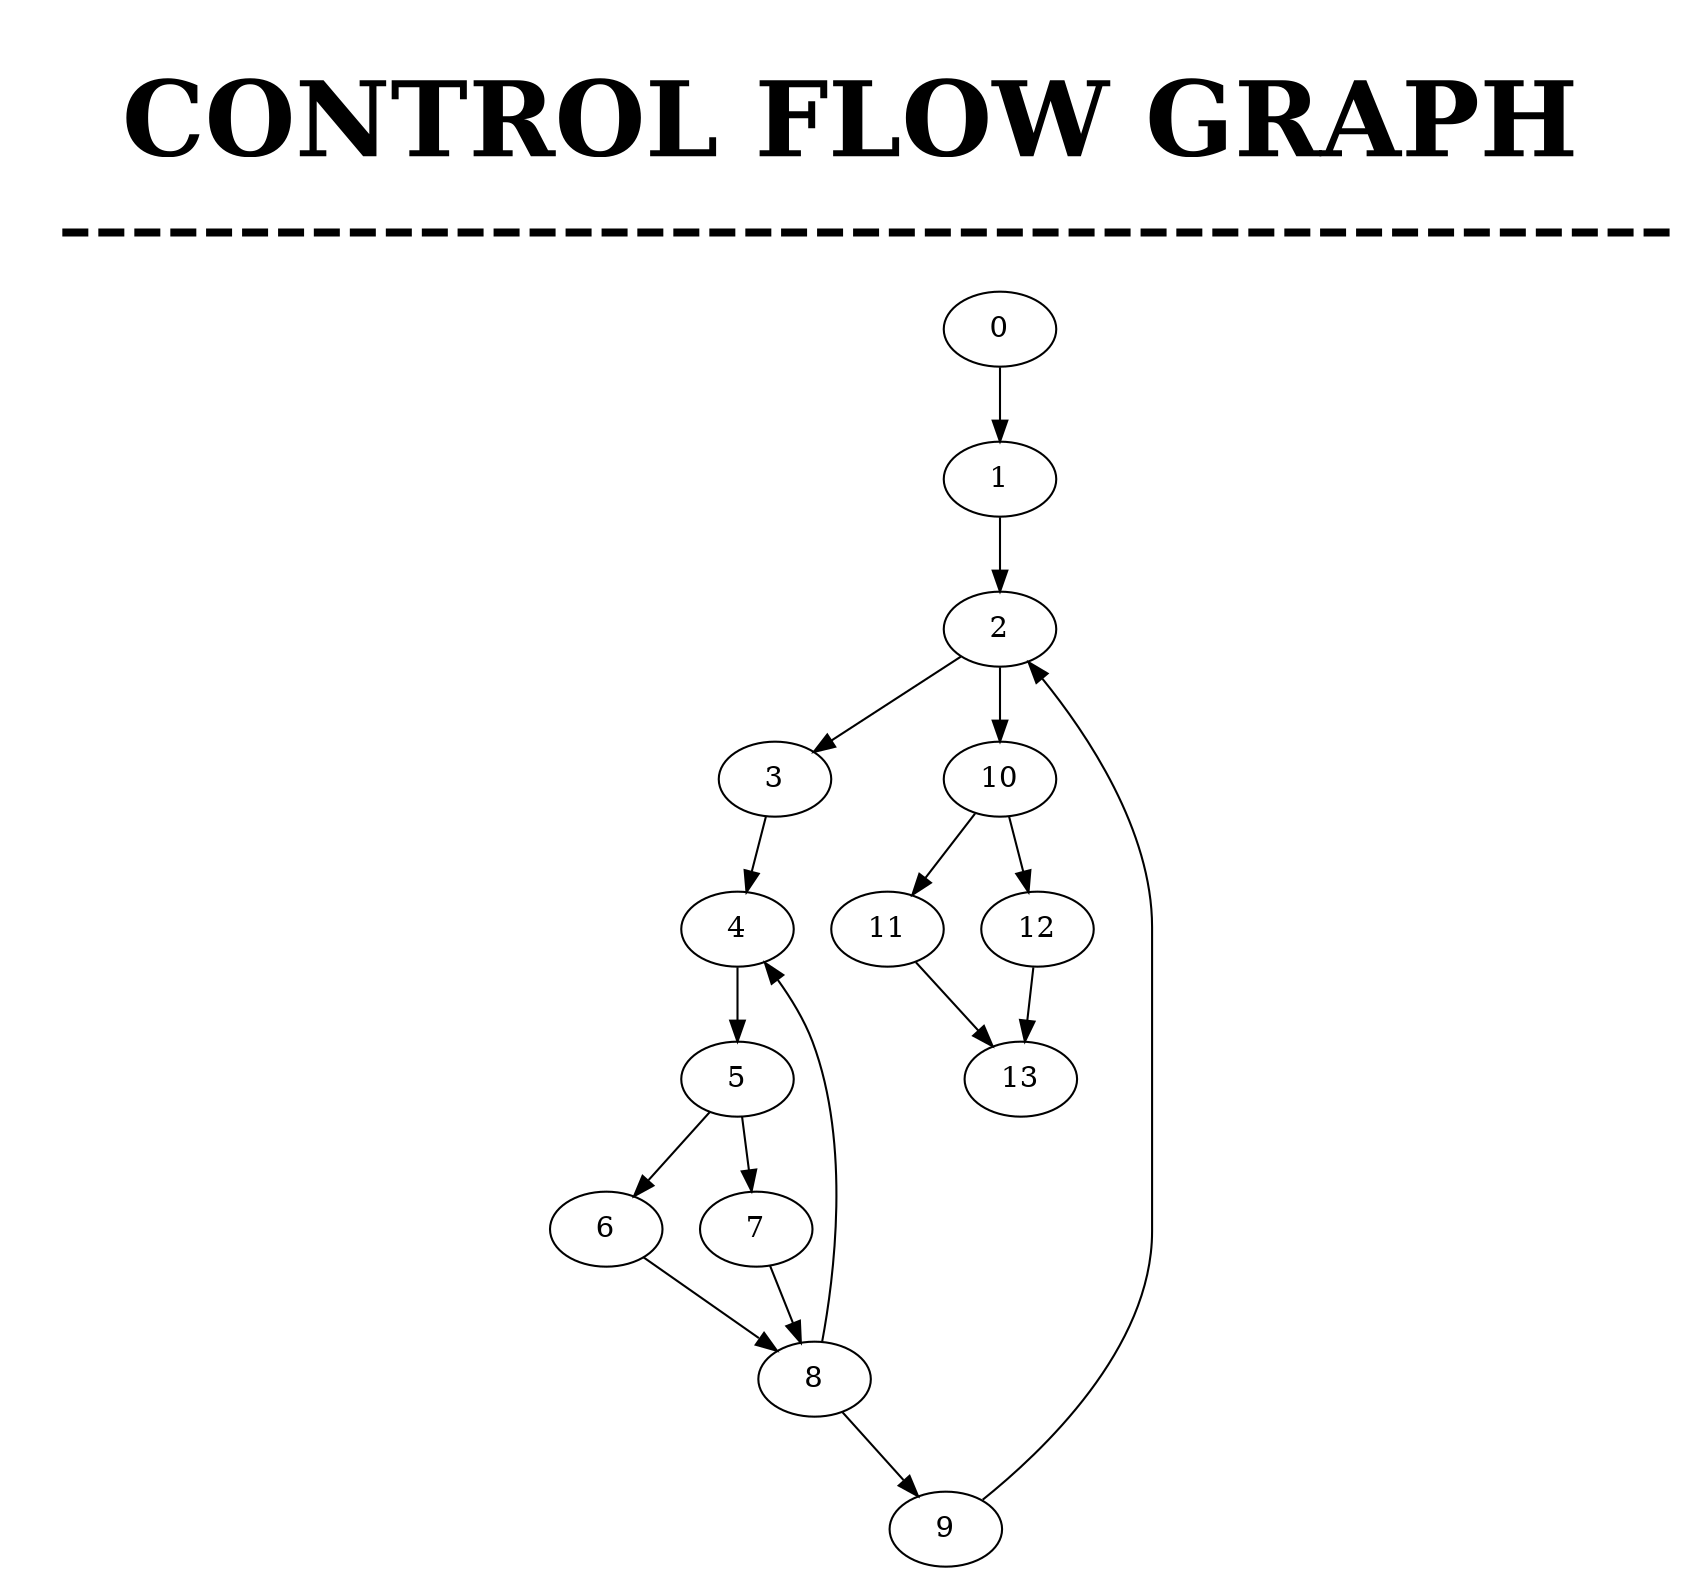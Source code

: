 digraph G {
label = <<br/><br/><font point-size='50'><b>CONTROL FLOW GRAPH</b><br/> 
---------------------------------------------</font><br/>>; labelloc = t;0->1;
1->2;
2->3;
3->4;
4->5;
5->6;
6->8;
8->4;
8->9;
9->2;
2->10;
10->11;
11->13;
10->12;
12->13;
5->7;
7->8;
}